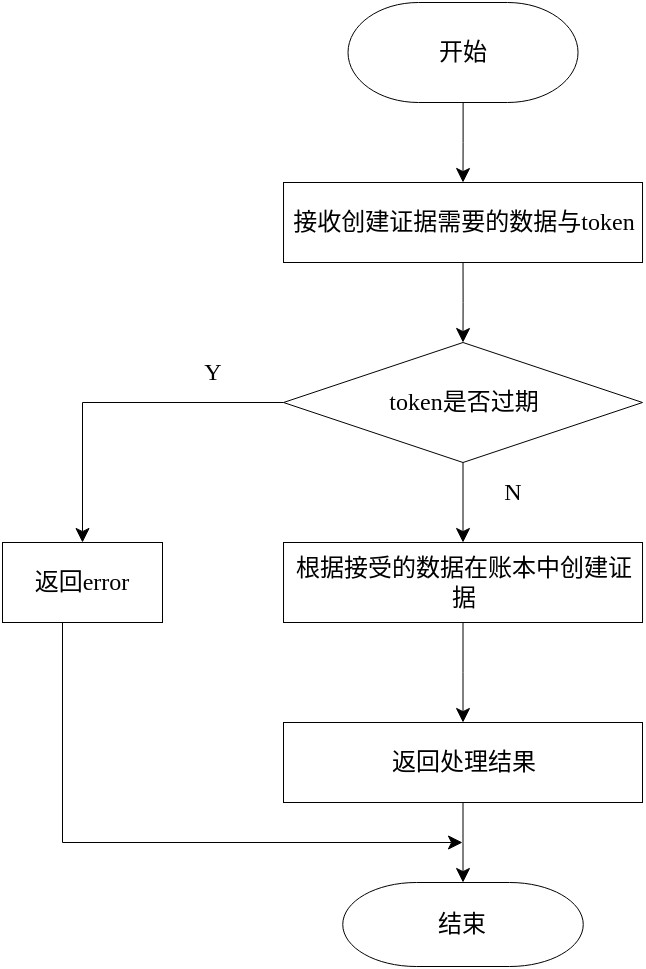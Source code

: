 <mxfile version="21.3.4" type="device">
  <diagram id="C5RBs43oDa-KdzZeNtuy" name="Page-1">
    <mxGraphModel dx="1235" dy="636" grid="1" gridSize="10" guides="1" tooltips="1" connect="1" arrows="1" fold="1" page="1" pageScale="1" pageWidth="827" pageHeight="1169" math="0" shadow="0">
      <root>
        <mxCell id="WIyWlLk6GJQsqaUBKTNV-0" />
        <mxCell id="WIyWlLk6GJQsqaUBKTNV-1" parent="WIyWlLk6GJQsqaUBKTNV-0" />
        <mxCell id="o6iEz9svOuSVI9pk4N0p-0" value="" style="edgeStyle=orthogonalEdgeStyle;rounded=0;orthogonalLoop=1;jettySize=auto;html=1;strokeWidth=0.5;fontFamily=宋体;" parent="WIyWlLk6GJQsqaUBKTNV-1" source="o6iEz9svOuSVI9pk4N0p-1" target="o6iEz9svOuSVI9pk4N0p-3" edge="1">
          <mxGeometry relative="1" as="geometry" />
        </mxCell>
        <mxCell id="o6iEz9svOuSVI9pk4N0p-1" value="开始" style="strokeWidth=0.5;html=1;shape=mxgraph.flowchart.terminator;whiteSpace=wrap;fontFamily=宋体;" parent="WIyWlLk6GJQsqaUBKTNV-1" vertex="1">
          <mxGeometry x="422.76" y="310" width="115" height="50" as="geometry" />
        </mxCell>
        <mxCell id="o6iEz9svOuSVI9pk4N0p-3" value="接收创建证据需要的数据与token" style="whiteSpace=wrap;html=1;strokeWidth=0.5;fontFamily=宋体;" parent="WIyWlLk6GJQsqaUBKTNV-1" vertex="1">
          <mxGeometry x="390.51" y="400" width="179.5" height="40" as="geometry" />
        </mxCell>
        <mxCell id="o6iEz9svOuSVI9pk4N0p-8" value="" style="edgeStyle=orthogonalEdgeStyle;rounded=0;orthogonalLoop=1;jettySize=auto;html=1;exitX=0.5;exitY=1;exitDx=0;exitDy=0;strokeWidth=0.5;fontFamily=宋体;" parent="WIyWlLk6GJQsqaUBKTNV-1" source="o6iEz9svOuSVI9pk4N0p-3" target="o6iEz9svOuSVI9pk4N0p-12" edge="1">
          <mxGeometry relative="1" as="geometry">
            <mxPoint x="480.25" y="440" as="sourcePoint" />
          </mxGeometry>
        </mxCell>
        <mxCell id="o6iEz9svOuSVI9pk4N0p-10" value="" style="edgeStyle=orthogonalEdgeStyle;rounded=0;orthogonalLoop=1;jettySize=auto;html=1;strokeWidth=0.5;fontFamily=宋体;" parent="WIyWlLk6GJQsqaUBKTNV-1" source="o6iEz9svOuSVI9pk4N0p-12" target="o6iEz9svOuSVI9pk4N0p-34" edge="1">
          <mxGeometry relative="1" as="geometry">
            <mxPoint x="480.25" y="580" as="targetPoint" />
            <Array as="points" />
          </mxGeometry>
        </mxCell>
        <mxCell id="o6iEz9svOuSVI9pk4N0p-28" style="edgeStyle=orthogonalEdgeStyle;rounded=0;orthogonalLoop=1;jettySize=auto;html=1;entryX=0.5;entryY=0;entryDx=0;entryDy=0;strokeWidth=0.5;fontFamily=宋体;" parent="WIyWlLk6GJQsqaUBKTNV-1" source="o6iEz9svOuSVI9pk4N0p-12" target="o6iEz9svOuSVI9pk4N0p-25" edge="1">
          <mxGeometry relative="1" as="geometry" />
        </mxCell>
        <mxCell id="o6iEz9svOuSVI9pk4N0p-12" value="token是否过期" style="rhombus;whiteSpace=wrap;html=1;strokeWidth=0.5;fontFamily=宋体;" parent="WIyWlLk6GJQsqaUBKTNV-1" vertex="1">
          <mxGeometry x="390.5" y="480" width="179.5" height="60" as="geometry" />
        </mxCell>
        <mxCell id="o6iEz9svOuSVI9pk4N0p-15" value="结束" style="strokeWidth=0.5;html=1;shape=mxgraph.flowchart.terminator;whiteSpace=wrap;fontFamily=宋体;" parent="WIyWlLk6GJQsqaUBKTNV-1" vertex="1">
          <mxGeometry x="420.13" y="750" width="120.25" height="42" as="geometry" />
        </mxCell>
        <mxCell id="o6iEz9svOuSVI9pk4N0p-16" value="N" style="text;html=1;align=center;verticalAlign=middle;resizable=0;points=[];autosize=1;strokeColor=none;fillColor=none;strokeWidth=0.5;fontFamily=宋体;" parent="WIyWlLk6GJQsqaUBKTNV-1" vertex="1">
          <mxGeometry x="490" y="540" width="30" height="30" as="geometry" />
        </mxCell>
        <mxCell id="o6iEz9svOuSVI9pk4N0p-17" value="Y" style="text;html=1;align=center;verticalAlign=middle;resizable=0;points=[];autosize=1;strokeColor=none;fillColor=none;strokeWidth=0.5;fontFamily=宋体;" parent="WIyWlLk6GJQsqaUBKTNV-1" vertex="1">
          <mxGeometry x="340" y="480" width="30" height="30" as="geometry" />
        </mxCell>
        <mxCell id="o6iEz9svOuSVI9pk4N0p-40" style="edgeStyle=orthogonalEdgeStyle;rounded=0;orthogonalLoop=1;jettySize=auto;html=1;strokeWidth=0.5;fontFamily=宋体;" parent="WIyWlLk6GJQsqaUBKTNV-1" source="o6iEz9svOuSVI9pk4N0p-25" edge="1">
          <mxGeometry relative="1" as="geometry">
            <mxPoint x="480" y="730" as="targetPoint" />
            <Array as="points">
              <mxPoint x="280" y="730" />
            </Array>
          </mxGeometry>
        </mxCell>
        <mxCell id="o6iEz9svOuSVI9pk4N0p-25" value="返回error" style="whiteSpace=wrap;html=1;strokeWidth=0.5;fontFamily=宋体;" parent="WIyWlLk6GJQsqaUBKTNV-1" vertex="1">
          <mxGeometry x="250" y="580" width="80" height="40" as="geometry" />
        </mxCell>
        <mxCell id="o6iEz9svOuSVI9pk4N0p-38" style="edgeStyle=orthogonalEdgeStyle;rounded=0;orthogonalLoop=1;jettySize=auto;html=1;entryX=0.5;entryY=0;entryDx=0;entryDy=0;strokeWidth=0.5;fontFamily=宋体;" parent="WIyWlLk6GJQsqaUBKTNV-1" source="o6iEz9svOuSVI9pk4N0p-34" target="o6iEz9svOuSVI9pk4N0p-37" edge="1">
          <mxGeometry relative="1" as="geometry" />
        </mxCell>
        <mxCell id="o6iEz9svOuSVI9pk4N0p-34" value="根据接受的数据在账本中创建证据" style="whiteSpace=wrap;html=1;strokeWidth=0.5;fontFamily=宋体;" parent="WIyWlLk6GJQsqaUBKTNV-1" vertex="1">
          <mxGeometry x="390.51" y="580" width="179.5" height="40" as="geometry" />
        </mxCell>
        <mxCell id="o6iEz9svOuSVI9pk4N0p-39" style="edgeStyle=orthogonalEdgeStyle;rounded=0;orthogonalLoop=1;jettySize=auto;html=1;entryX=0.5;entryY=0;entryDx=0;entryDy=0;entryPerimeter=0;strokeWidth=0.5;fontFamily=宋体;" parent="WIyWlLk6GJQsqaUBKTNV-1" source="o6iEz9svOuSVI9pk4N0p-37" target="o6iEz9svOuSVI9pk4N0p-15" edge="1">
          <mxGeometry relative="1" as="geometry" />
        </mxCell>
        <mxCell id="o6iEz9svOuSVI9pk4N0p-37" value="返回处理结果" style="whiteSpace=wrap;html=1;strokeWidth=0.5;fontFamily=宋体;" parent="WIyWlLk6GJQsqaUBKTNV-1" vertex="1">
          <mxGeometry x="390.5" y="670" width="179.5" height="40" as="geometry" />
        </mxCell>
      </root>
    </mxGraphModel>
  </diagram>
</mxfile>
